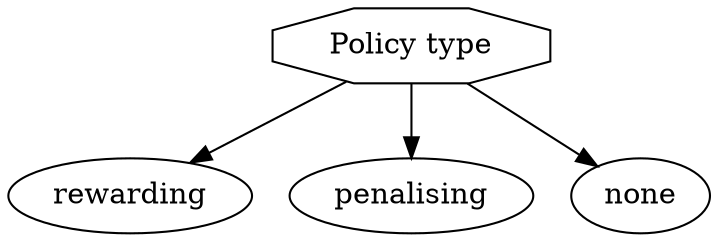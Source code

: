 digraph G { 
"0"[label="Policy type", shape = polygon, sides =8 ]"1"[label="rewarding"]"0" -> "1"
"2"[label="penalising"]"0" -> "2"
"3"[label="none"]"0" -> "3"
}
